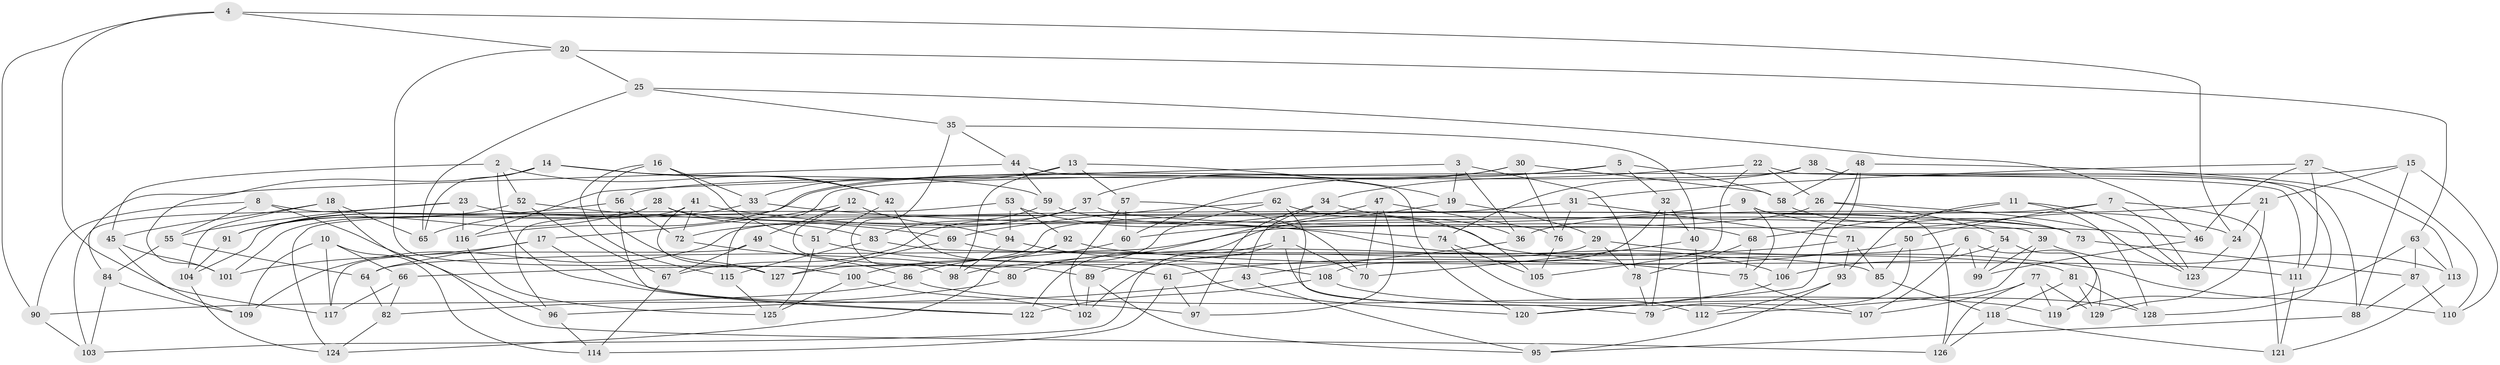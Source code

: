 // coarse degree distribution, {4: 0.4375, 3: 0.109375, 5: 0.265625, 8: 0.046875, 6: 0.015625, 11: 0.03125, 7: 0.046875, 14: 0.015625, 10: 0.015625, 15: 0.015625}
// Generated by graph-tools (version 1.1) at 2025/03/03/04/25 22:03:43]
// undirected, 129 vertices, 258 edges
graph export_dot {
graph [start="1"]
  node [color=gray90,style=filled];
  1;
  2;
  3;
  4;
  5;
  6;
  7;
  8;
  9;
  10;
  11;
  12;
  13;
  14;
  15;
  16;
  17;
  18;
  19;
  20;
  21;
  22;
  23;
  24;
  25;
  26;
  27;
  28;
  29;
  30;
  31;
  32;
  33;
  34;
  35;
  36;
  37;
  38;
  39;
  40;
  41;
  42;
  43;
  44;
  45;
  46;
  47;
  48;
  49;
  50;
  51;
  52;
  53;
  54;
  55;
  56;
  57;
  58;
  59;
  60;
  61;
  62;
  63;
  64;
  65;
  66;
  67;
  68;
  69;
  70;
  71;
  72;
  73;
  74;
  75;
  76;
  77;
  78;
  79;
  80;
  81;
  82;
  83;
  84;
  85;
  86;
  87;
  88;
  89;
  90;
  91;
  92;
  93;
  94;
  95;
  96;
  97;
  98;
  99;
  100;
  101;
  102;
  103;
  104;
  105;
  106;
  107;
  108;
  109;
  110;
  111;
  112;
  113;
  114;
  115;
  116;
  117;
  118;
  119;
  120;
  121;
  122;
  123;
  124;
  125;
  126;
  127;
  128;
  129;
  1 -- 103;
  1 -- 89;
  1 -- 70;
  1 -- 107;
  2 -- 122;
  2 -- 45;
  2 -- 52;
  2 -- 42;
  3 -- 19;
  3 -- 116;
  3 -- 78;
  3 -- 36;
  4 -- 90;
  4 -- 117;
  4 -- 20;
  4 -- 24;
  5 -- 60;
  5 -- 32;
  5 -- 58;
  5 -- 116;
  6 -- 129;
  6 -- 99;
  6 -- 66;
  6 -- 107;
  7 -- 121;
  7 -- 123;
  7 -- 50;
  7 -- 109;
  8 -- 39;
  8 -- 96;
  8 -- 55;
  8 -- 90;
  9 -- 126;
  9 -- 60;
  9 -- 24;
  9 -- 75;
  10 -- 66;
  10 -- 109;
  10 -- 114;
  10 -- 117;
  11 -- 128;
  11 -- 93;
  11 -- 123;
  11 -- 68;
  12 -- 49;
  12 -- 89;
  12 -- 94;
  12 -- 17;
  13 -- 33;
  13 -- 57;
  13 -- 19;
  13 -- 98;
  14 -- 65;
  14 -- 101;
  14 -- 59;
  14 -- 42;
  15 -- 88;
  15 -- 21;
  15 -- 110;
  15 -- 115;
  16 -- 127;
  16 -- 33;
  16 -- 51;
  16 -- 115;
  17 -- 101;
  17 -- 97;
  17 -- 64;
  18 -- 104;
  18 -- 45;
  18 -- 65;
  18 -- 126;
  19 -- 122;
  19 -- 29;
  20 -- 25;
  20 -- 63;
  20 -- 127;
  21 -- 129;
  21 -- 24;
  21 -- 36;
  22 -- 34;
  22 -- 26;
  22 -- 111;
  22 -- 105;
  23 -- 103;
  23 -- 55;
  23 -- 116;
  23 -- 73;
  24 -- 123;
  25 -- 35;
  25 -- 65;
  25 -- 46;
  26 -- 54;
  26 -- 64;
  26 -- 123;
  27 -- 31;
  27 -- 111;
  27 -- 110;
  27 -- 46;
  28 -- 91;
  28 -- 83;
  28 -- 104;
  28 -- 73;
  29 -- 78;
  29 -- 110;
  29 -- 102;
  30 -- 58;
  30 -- 37;
  30 -- 76;
  30 -- 96;
  31 -- 71;
  31 -- 127;
  31 -- 76;
  32 -- 79;
  32 -- 40;
  32 -- 108;
  33 -- 65;
  33 -- 74;
  34 -- 36;
  34 -- 43;
  34 -- 97;
  35 -- 44;
  35 -- 40;
  35 -- 98;
  36 -- 43;
  37 -- 72;
  37 -- 67;
  37 -- 46;
  38 -- 56;
  38 -- 88;
  38 -- 128;
  38 -- 74;
  39 -- 112;
  39 -- 99;
  39 -- 113;
  40 -- 70;
  40 -- 112;
  41 -- 101;
  41 -- 72;
  41 -- 100;
  41 -- 106;
  42 -- 120;
  42 -- 51;
  43 -- 96;
  43 -- 95;
  44 -- 120;
  44 -- 84;
  44 -- 59;
  45 -- 109;
  45 -- 101;
  46 -- 99;
  47 -- 80;
  47 -- 70;
  47 -- 97;
  47 -- 76;
  48 -- 58;
  48 -- 106;
  48 -- 120;
  48 -- 113;
  49 -- 117;
  49 -- 86;
  49 -- 67;
  50 -- 79;
  50 -- 61;
  50 -- 85;
  51 -- 125;
  51 -- 61;
  52 -- 67;
  52 -- 91;
  52 -- 69;
  53 -- 94;
  53 -- 92;
  53 -- 124;
  53 -- 75;
  54 -- 99;
  54 -- 106;
  54 -- 119;
  55 -- 64;
  55 -- 84;
  56 -- 91;
  56 -- 72;
  56 -- 122;
  57 -- 70;
  57 -- 60;
  57 -- 102;
  58 -- 73;
  59 -- 83;
  59 -- 68;
  60 -- 86;
  61 -- 114;
  61 -- 97;
  62 -- 79;
  62 -- 105;
  62 -- 69;
  62 -- 80;
  63 -- 119;
  63 -- 87;
  63 -- 113;
  64 -- 82;
  66 -- 117;
  66 -- 82;
  67 -- 114;
  68 -- 78;
  68 -- 75;
  69 -- 81;
  69 -- 127;
  71 -- 85;
  71 -- 98;
  71 -- 93;
  72 -- 80;
  73 -- 87;
  74 -- 105;
  74 -- 112;
  75 -- 107;
  76 -- 105;
  77 -- 107;
  77 -- 119;
  77 -- 126;
  77 -- 129;
  78 -- 79;
  80 -- 82;
  81 -- 128;
  81 -- 118;
  81 -- 129;
  82 -- 124;
  83 -- 115;
  83 -- 85;
  84 -- 109;
  84 -- 103;
  85 -- 118;
  86 -- 119;
  86 -- 90;
  87 -- 88;
  87 -- 110;
  88 -- 95;
  89 -- 95;
  89 -- 102;
  90 -- 103;
  91 -- 104;
  92 -- 111;
  92 -- 124;
  92 -- 100;
  93 -- 95;
  93 -- 112;
  94 -- 98;
  94 -- 108;
  96 -- 114;
  100 -- 102;
  100 -- 125;
  104 -- 124;
  106 -- 120;
  108 -- 122;
  108 -- 128;
  111 -- 121;
  113 -- 121;
  115 -- 125;
  116 -- 125;
  118 -- 121;
  118 -- 126;
}
